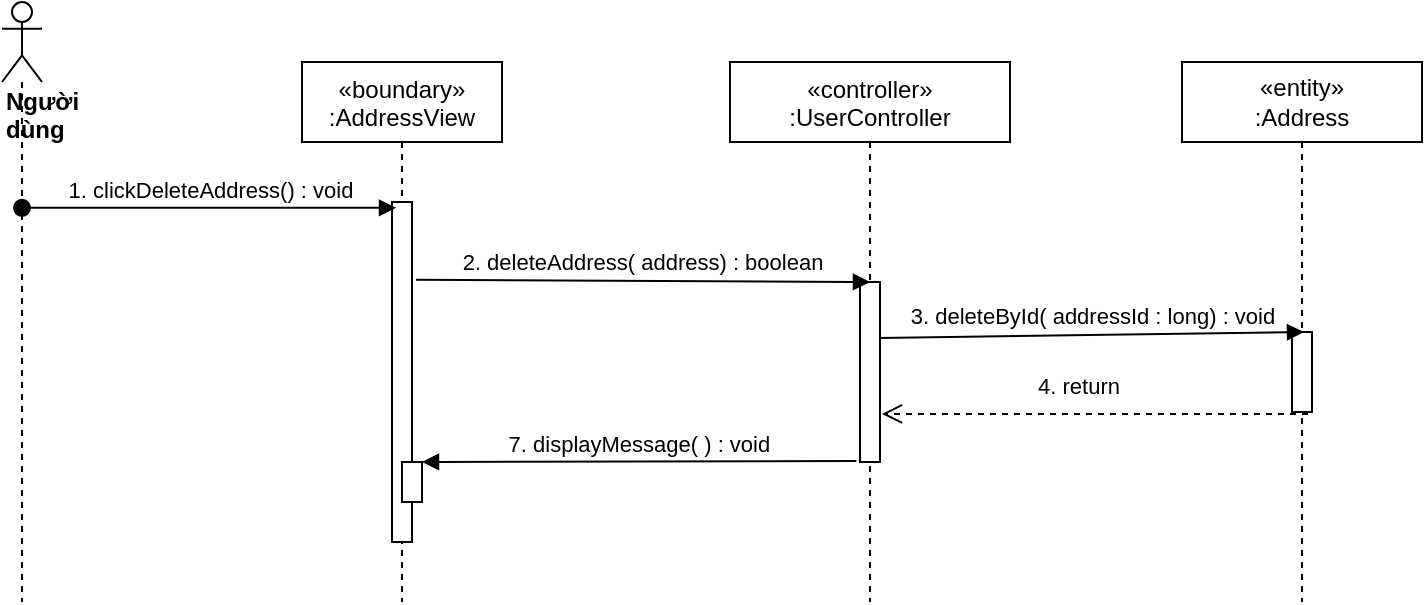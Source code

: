 <mxfile version="14.7.0" type="device"><diagram id="gM_a8l-p4vgTgQKDU1p-" name="Page-1"><mxGraphModel dx="1108" dy="425" grid="1" gridSize="10" guides="1" tooltips="1" connect="1" arrows="1" fold="1" page="1" pageScale="1" pageWidth="827" pageHeight="1169" math="0" shadow="0"><root><mxCell id="0"/><mxCell id="1" parent="0"/><mxCell id="BUK6lN6TVCII4H3S4zgH-26" value="«boundary»&#10;:AddressView" style="shape=umlLifeline;perimeter=lifelinePerimeter;container=1;collapsible=0;recursiveResize=0;rounded=0;shadow=0;strokeWidth=1;" parent="1" vertex="1"><mxGeometry x="200" y="80" width="100" height="270" as="geometry"/></mxCell><mxCell id="BUK6lN6TVCII4H3S4zgH-33" value="" style="html=1;points=[];perimeter=orthogonalPerimeter;" parent="BUK6lN6TVCII4H3S4zgH-26" vertex="1"><mxGeometry x="45" y="70" width="10" height="170" as="geometry"/></mxCell><mxCell id="BUK6lN6TVCII4H3S4zgH-35" value="«controller»&#10;:UserController" style="shape=umlLifeline;perimeter=lifelinePerimeter;container=1;collapsible=0;recursiveResize=0;rounded=0;shadow=0;strokeWidth=1;size=40;" parent="1" vertex="1"><mxGeometry x="414" y="80" width="140" height="270" as="geometry"/></mxCell><mxCell id="BUK6lN6TVCII4H3S4zgH-36" value="" style="points=[];perimeter=orthogonalPerimeter;rounded=0;shadow=0;strokeWidth=1;" parent="BUK6lN6TVCII4H3S4zgH-35" vertex="1"><mxGeometry x="65" y="110" width="10" height="90" as="geometry"/></mxCell><mxCell id="BUK6lN6TVCII4H3S4zgH-37" value="&lt;div&gt;&lt;b&gt;Người dùng&lt;/b&gt;&lt;/div&gt;" style="shape=umlLifeline;participant=umlActor;perimeter=lifelinePerimeter;whiteSpace=wrap;html=1;container=1;collapsible=0;recursiveResize=0;verticalAlign=top;spacingTop=36;outlineConnect=0;align=left;" parent="1" vertex="1"><mxGeometry x="50" y="50" width="20" height="300" as="geometry"/></mxCell><mxCell id="BUK6lN6TVCII4H3S4zgH-40" value="1. clickDeleteAddress() : void" style="html=1;verticalAlign=bottom;startArrow=oval;startFill=1;endArrow=block;startSize=8;entryX=0.2;entryY=0.017;entryDx=0;entryDy=0;entryPerimeter=0;" parent="1" source="BUK6lN6TVCII4H3S4zgH-37" target="BUK6lN6TVCII4H3S4zgH-33" edge="1"><mxGeometry width="60" relative="1" as="geometry"><mxPoint x="400" y="230" as="sourcePoint"/><mxPoint x="283" y="160" as="targetPoint"/></mxGeometry></mxCell><mxCell id="BUK6lN6TVCII4H3S4zgH-43" value="2. deleteAddress( address) : boolean" style="html=1;verticalAlign=bottom;endArrow=block;entryX=0.5;entryY=0;entryDx=0;entryDy=0;entryPerimeter=0;exitX=1.2;exitY=0.229;exitDx=0;exitDy=0;exitPerimeter=0;" parent="1" source="BUK6lN6TVCII4H3S4zgH-33" target="BUK6lN6TVCII4H3S4zgH-36" edge="1"><mxGeometry width="80" relative="1" as="geometry"><mxPoint x="270" y="190" as="sourcePoint"/><mxPoint x="470" y="330" as="targetPoint"/></mxGeometry></mxCell><mxCell id="BUK6lN6TVCII4H3S4zgH-44" value="&lt;span&gt;«entity»&lt;br&gt;&lt;/span&gt;:Address" style="shape=umlLifeline;perimeter=lifelinePerimeter;whiteSpace=wrap;html=1;container=1;collapsible=0;recursiveResize=0;outlineConnect=0;" parent="1" vertex="1"><mxGeometry x="640" y="80" width="120" height="270" as="geometry"/></mxCell><mxCell id="BUK6lN6TVCII4H3S4zgH-45" value="" style="points=[];perimeter=orthogonalPerimeter;rounded=0;shadow=0;strokeWidth=1;" parent="BUK6lN6TVCII4H3S4zgH-44" vertex="1"><mxGeometry x="55" y="135" width="10" height="40" as="geometry"/></mxCell><mxCell id="BUK6lN6TVCII4H3S4zgH-48" value="3. deleteById( addressId : long) : void" style="html=1;verticalAlign=bottom;endArrow=block;entryX=0.6;entryY=0;entryDx=0;entryDy=0;entryPerimeter=0;exitX=1;exitY=0.311;exitDx=0;exitDy=0;exitPerimeter=0;" parent="1" source="BUK6lN6TVCII4H3S4zgH-36" target="BUK6lN6TVCII4H3S4zgH-45" edge="1"><mxGeometry width="80" relative="1" as="geometry"><mxPoint x="774.8" y="258.8" as="sourcePoint"/><mxPoint x="840" y="430" as="targetPoint"/></mxGeometry></mxCell><mxCell id="BUK6lN6TVCII4H3S4zgH-49" value="4. return" style="html=1;verticalAlign=bottom;endArrow=open;dashed=1;endSize=8;exitX=0.8;exitY=1.025;exitDx=0;exitDy=0;exitPerimeter=0;entryX=1.1;entryY=0.733;entryDx=0;entryDy=0;entryPerimeter=0;" parent="1" source="BUK6lN6TVCII4H3S4zgH-45" target="BUK6lN6TVCII4H3S4zgH-36" edge="1"><mxGeometry x="0.081" y="-5" relative="1" as="geometry"><mxPoint x="840" y="430" as="sourcePoint"/><mxPoint x="775" y="301" as="targetPoint"/><mxPoint as="offset"/></mxGeometry></mxCell><mxCell id="BUK6lN6TVCII4H3S4zgH-50" value="7. displayMessage( ) : void" style="verticalAlign=bottom;endArrow=block;shadow=0;strokeWidth=1;exitX=-0.18;exitY=0.995;exitDx=0;exitDy=0;exitPerimeter=0;" parent="1" source="BUK6lN6TVCII4H3S4zgH-36" target="BUK6lN6TVCII4H3S4zgH-51" edge="1"><mxGeometry relative="1" as="geometry"><mxPoint x="530" y="532" as="sourcePoint"/><mxPoint x="340" y="359" as="targetPoint"/></mxGeometry></mxCell><mxCell id="BUK6lN6TVCII4H3S4zgH-51" value="" style="html=1;points=[];perimeter=orthogonalPerimeter;" parent="1" vertex="1"><mxGeometry x="250" y="280" width="10" height="20" as="geometry"/></mxCell></root></mxGraphModel></diagram></mxfile>